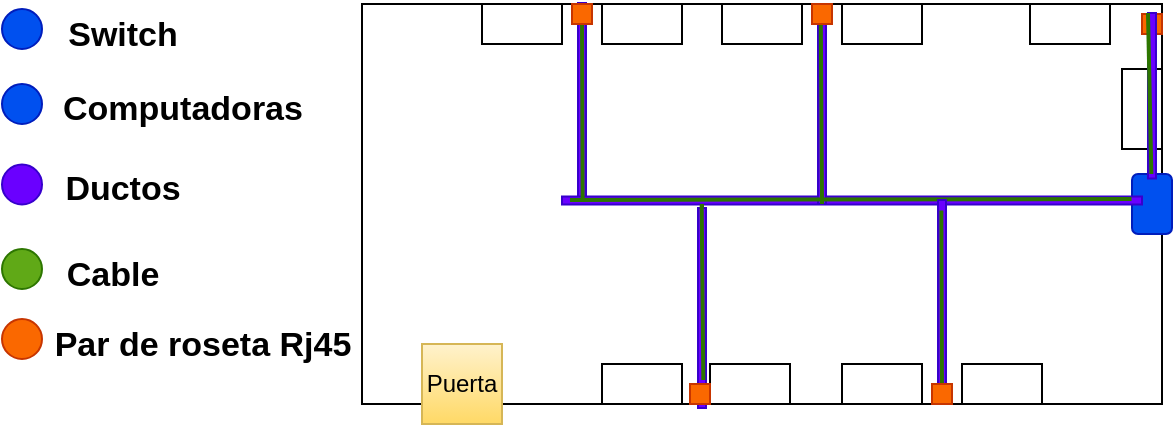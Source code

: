 <mxfile version="28.0.7">
  <diagram name="Página-1" id="Dvw4ss-QtFs_YevuT05K">
    <mxGraphModel dx="2852" dy="1514" grid="1" gridSize="10" guides="1" tooltips="1" connect="1" arrows="1" fold="1" page="1" pageScale="1" pageWidth="827" pageHeight="1169" math="0" shadow="0">
      <root>
        <mxCell id="0" />
        <mxCell id="1" parent="0" />
        <mxCell id="tUJTgO7Ua7eLVCsTyBn_-31" value="" style="rounded=0;whiteSpace=wrap;html=1;fillColor=none;" vertex="1" parent="1">
          <mxGeometry x="320" y="520" width="400" height="200" as="geometry" />
        </mxCell>
        <mxCell id="tUJTgO7Ua7eLVCsTyBn_-32" value="" style="rounded=0;whiteSpace=wrap;html=1;fillColor=light-dark(#FFFFFF,#FFFFFF);" vertex="1" parent="1">
          <mxGeometry x="440" y="700" width="40" height="20" as="geometry" />
        </mxCell>
        <mxCell id="tUJTgO7Ua7eLVCsTyBn_-33" value="" style="rounded=0;whiteSpace=wrap;html=1;fillColor=light-dark(#FFFFFF,#FFFFFF);" vertex="1" parent="1">
          <mxGeometry x="494" y="700" width="40" height="20" as="geometry" />
        </mxCell>
        <mxCell id="tUJTgO7Ua7eLVCsTyBn_-34" value="" style="rounded=0;whiteSpace=wrap;html=1;fillColor=light-dark(#FFFFFF,#FFFFFF);" vertex="1" parent="1">
          <mxGeometry x="560" y="700" width="40" height="20" as="geometry" />
        </mxCell>
        <mxCell id="tUJTgO7Ua7eLVCsTyBn_-35" value="" style="rounded=0;whiteSpace=wrap;html=1;fillColor=light-dark(#FFFFFF,#FFFFFF);" vertex="1" parent="1">
          <mxGeometry x="620" y="700" width="40" height="20" as="geometry" />
        </mxCell>
        <mxCell id="tUJTgO7Ua7eLVCsTyBn_-36" value="" style="rounded=0;whiteSpace=wrap;html=1;fillColor=light-dark(#FFFFFF,#FFFFFF);rotation=-90;" vertex="1" parent="1">
          <mxGeometry x="690" y="562.5" width="40" height="20" as="geometry" />
        </mxCell>
        <mxCell id="tUJTgO7Ua7eLVCsTyBn_-37" value="" style="rounded=0;whiteSpace=wrap;html=1;fillColor=light-dark(#FFFFFF,#FFFFFF);" vertex="1" parent="1">
          <mxGeometry x="380" y="520" width="40" height="20" as="geometry" />
        </mxCell>
        <mxCell id="tUJTgO7Ua7eLVCsTyBn_-38" value="" style="rounded=0;whiteSpace=wrap;html=1;fillColor=light-dark(#FFFFFF,#FFFFFF);" vertex="1" parent="1">
          <mxGeometry x="440" y="520" width="40" height="20" as="geometry" />
        </mxCell>
        <mxCell id="tUJTgO7Ua7eLVCsTyBn_-39" value="" style="rounded=0;whiteSpace=wrap;html=1;fillColor=light-dark(#FFFFFF,#FFFFFF);" vertex="1" parent="1">
          <mxGeometry x="500" y="520" width="40" height="20" as="geometry" />
        </mxCell>
        <mxCell id="tUJTgO7Ua7eLVCsTyBn_-40" value="" style="rounded=0;whiteSpace=wrap;html=1;fillColor=light-dark(#FFFFFF,#FFFFFF);" vertex="1" parent="1">
          <mxGeometry x="560" y="520" width="40" height="20" as="geometry" />
        </mxCell>
        <mxCell id="tUJTgO7Ua7eLVCsTyBn_-41" value="" style="rounded=0;whiteSpace=wrap;html=1;fillColor=light-dark(#FFFFFF,#FFFFFF);" vertex="1" parent="1">
          <mxGeometry x="654" y="520" width="40" height="20" as="geometry" />
        </mxCell>
        <mxCell id="tUJTgO7Ua7eLVCsTyBn_-42" value="" style="rounded=1;whiteSpace=wrap;html=1;rotation=90;fillColor=#0050ef;fontColor=#ffffff;strokeColor=#001DBC;" vertex="1" parent="1">
          <mxGeometry x="700" y="610" width="30" height="20" as="geometry" />
        </mxCell>
        <mxCell id="tUJTgO7Ua7eLVCsTyBn_-43" style="edgeStyle=orthogonalEdgeStyle;rounded=0;orthogonalLoop=1;jettySize=auto;html=1;exitX=0.5;exitY=1;exitDx=0;exitDy=0;" edge="1" parent="1" source="tUJTgO7Ua7eLVCsTyBn_-41" target="tUJTgO7Ua7eLVCsTyBn_-41">
          <mxGeometry relative="1" as="geometry" />
        </mxCell>
        <mxCell id="tUJTgO7Ua7eLVCsTyBn_-45" value="" style="rounded=0;whiteSpace=wrap;html=1;fillColor=#6a00ff;fontColor=#ffffff;strokeColor=#3700CC;rotation=-90;" vertex="1" parent="1">
          <mxGeometry x="380" y="567.5" width="100" height="4" as="geometry" />
        </mxCell>
        <mxCell id="tUJTgO7Ua7eLVCsTyBn_-50" value="" style="ellipse;whiteSpace=wrap;html=1;aspect=fixed;fillColor=#0050ef;fontColor=#ffffff;strokeColor=#001DBC;" vertex="1" parent="1">
          <mxGeometry x="140" y="522.5" width="20" height="20" as="geometry" />
        </mxCell>
        <mxCell id="tUJTgO7Ua7eLVCsTyBn_-51" value="&lt;font style=&quot;font-size: 17px;&quot;&gt;Switch&lt;/font&gt;" style="text;strokeColor=none;fillColor=none;html=1;fontSize=24;fontStyle=1;verticalAlign=middle;align=center;" vertex="1" parent="1">
          <mxGeometry x="170" y="520" width="60" height="25" as="geometry" />
        </mxCell>
        <mxCell id="tUJTgO7Ua7eLVCsTyBn_-52" value="" style="ellipse;whiteSpace=wrap;html=1;aspect=fixed;fillColor=light-dark(#0050ef, #ffffff);fontColor=#ffffff;strokeColor=#001DBC;" vertex="1" parent="1">
          <mxGeometry x="140" y="560" width="20" height="20" as="geometry" />
        </mxCell>
        <mxCell id="tUJTgO7Ua7eLVCsTyBn_-53" value="&lt;span style=&quot;font-size: 17px;&quot;&gt;Computadoras&lt;/span&gt;" style="text;strokeColor=none;fillColor=none;html=1;fontSize=24;fontStyle=1;verticalAlign=middle;align=center;" vertex="1" parent="1">
          <mxGeometry x="200" y="557.5" width="60" height="25" as="geometry" />
        </mxCell>
        <mxCell id="tUJTgO7Ua7eLVCsTyBn_-54" value="" style="ellipse;whiteSpace=wrap;html=1;aspect=fixed;fillColor=#6a00ff;fontColor=#ffffff;strokeColor=#3700CC;" vertex="1" parent="1">
          <mxGeometry x="140" y="600.25" width="20" height="20" as="geometry" />
        </mxCell>
        <mxCell id="tUJTgO7Ua7eLVCsTyBn_-55" value="&lt;span style=&quot;font-size: 17px;&quot;&gt;Ductos&lt;/span&gt;" style="text;strokeColor=none;fillColor=none;html=1;fontSize=24;fontStyle=1;verticalAlign=middle;align=center;" vertex="1" parent="1">
          <mxGeometry x="170" y="597.75" width="60" height="25" as="geometry" />
        </mxCell>
        <mxCell id="tUJTgO7Ua7eLVCsTyBn_-56" value="" style="ellipse;whiteSpace=wrap;html=1;aspect=fixed;fillColor=#60a917;fontColor=#ffffff;strokeColor=#2D7600;" vertex="1" parent="1">
          <mxGeometry x="140" y="642.5" width="20" height="20" as="geometry" />
        </mxCell>
        <mxCell id="tUJTgO7Ua7eLVCsTyBn_-57" value="&lt;span style=&quot;font-size: 17px;&quot;&gt;Cable&lt;/span&gt;" style="text;strokeColor=none;fillColor=none;html=1;fontSize=24;fontStyle=1;verticalAlign=middle;align=center;" vertex="1" parent="1">
          <mxGeometry x="170" y="640" width="50" height="25" as="geometry" />
        </mxCell>
        <mxCell id="tUJTgO7Ua7eLVCsTyBn_-58" value="" style="endArrow=none;html=1;rounded=0;entryX=0;entryY=0.5;entryDx=0;entryDy=0;exitX=1;exitY=0.25;exitDx=0;exitDy=0;strokeColor=light-dark(#000000,#1DFF24);" edge="1" parent="1" target="tUJTgO7Ua7eLVCsTyBn_-44">
          <mxGeometry width="50" height="50" relative="1" as="geometry">
            <mxPoint x="690" y="618.75" as="sourcePoint" />
            <mxPoint x="370" y="619.75" as="targetPoint" />
          </mxGeometry>
        </mxCell>
        <mxCell id="tUJTgO7Ua7eLVCsTyBn_-44" value="" style="rounded=0;whiteSpace=wrap;html=1;fillColor=#6a00ff;fontColor=#ffffff;strokeColor=#3700CC;" vertex="1" parent="1">
          <mxGeometry x="420" y="616.25" width="290" height="4" as="geometry" />
        </mxCell>
        <mxCell id="tUJTgO7Ua7eLVCsTyBn_-59" value="" style="rounded=0;whiteSpace=wrap;html=1;fillColor=#6a00ff;fontColor=#ffffff;strokeColor=#3700CC;rotation=-90;" vertex="1" parent="1">
          <mxGeometry x="500" y="568" width="100" height="4" as="geometry" />
        </mxCell>
        <mxCell id="tUJTgO7Ua7eLVCsTyBn_-63" value="" style="endArrow=none;html=1;rounded=0;fillColor=#60a917;strokeColor=#2D7600;strokeWidth=2;entryX=0.417;entryY=1.012;entryDx=0;entryDy=0;entryPerimeter=0;" edge="1" parent="1" target="tUJTgO7Ua7eLVCsTyBn_-42">
          <mxGeometry width="50" height="50" relative="1" as="geometry">
            <mxPoint x="424" y="617.95" as="sourcePoint" />
            <mxPoint x="694" y="617.95" as="targetPoint" />
          </mxGeometry>
        </mxCell>
        <mxCell id="tUJTgO7Ua7eLVCsTyBn_-64" value="" style="endArrow=none;html=1;rounded=0;fillColor=#60a917;strokeColor=#2D7600;strokeWidth=2;exitX=0.017;exitY=0.636;exitDx=0;exitDy=0;exitPerimeter=0;" edge="1" parent="1" source="tUJTgO7Ua7eLVCsTyBn_-67">
          <mxGeometry width="50" height="50" relative="1" as="geometry">
            <mxPoint x="490.844" y="720" as="sourcePoint" />
            <mxPoint x="490" y="620" as="targetPoint" />
          </mxGeometry>
        </mxCell>
        <mxCell id="tUJTgO7Ua7eLVCsTyBn_-65" value="" style="endArrow=none;html=1;rounded=0;fillColor=#60a917;strokeColor=#2D7600;strokeWidth=2;" edge="1" parent="1">
          <mxGeometry width="50" height="50" relative="1" as="geometry">
            <mxPoint x="550" y="620" as="sourcePoint" />
            <mxPoint x="549.35" y="522.5" as="targetPoint" />
          </mxGeometry>
        </mxCell>
        <mxCell id="tUJTgO7Ua7eLVCsTyBn_-68" value="" style="endArrow=none;html=1;rounded=0;fillColor=#60a917;strokeColor=#2D7600;strokeWidth=2;exitX=0.017;exitY=0.636;exitDx=0;exitDy=0;exitPerimeter=0;" edge="1" parent="1" target="tUJTgO7Ua7eLVCsTyBn_-67">
          <mxGeometry width="50" height="50" relative="1" as="geometry">
            <mxPoint x="490.844" y="720" as="sourcePoint" />
            <mxPoint x="490" y="620" as="targetPoint" />
          </mxGeometry>
        </mxCell>
        <mxCell id="tUJTgO7Ua7eLVCsTyBn_-67" value="" style="rounded=0;whiteSpace=wrap;html=1;fillColor=#6a00ff;fontColor=#ffffff;strokeColor=#3700CC;rotation=-90;" vertex="1" parent="1">
          <mxGeometry x="440" y="670" width="100" height="4" as="geometry" />
        </mxCell>
        <mxCell id="tUJTgO7Ua7eLVCsTyBn_-69" value="" style="rounded=0;whiteSpace=wrap;html=1;fillColor=#6a00ff;fontColor=#ffffff;strokeColor=#3700CC;rotation=-90;" vertex="1" parent="1">
          <mxGeometry x="560" y="666" width="100" height="4" as="geometry" />
        </mxCell>
        <mxCell id="tUJTgO7Ua7eLVCsTyBn_-70" value="" style="endArrow=none;html=1;rounded=0;fillColor=#60a917;strokeColor=#2D7600;strokeWidth=2;" edge="1" parent="1" source="tUJTgO7Ua7eLVCsTyBn_-80">
          <mxGeometry width="50" height="50" relative="1" as="geometry">
            <mxPoint x="430.32" y="617.5" as="sourcePoint" />
            <mxPoint x="429.67" y="520" as="targetPoint" />
          </mxGeometry>
        </mxCell>
        <mxCell id="tUJTgO7Ua7eLVCsTyBn_-72" value="" style="endArrow=none;html=1;rounded=0;fillColor=#60a917;strokeColor=#2D7600;strokeWidth=2;" edge="1" parent="1" source="tUJTgO7Ua7eLVCsTyBn_-77">
          <mxGeometry width="50" height="50" relative="1" as="geometry">
            <mxPoint x="610.32" y="720.75" as="sourcePoint" />
            <mxPoint x="609.67" y="623.25" as="targetPoint" />
          </mxGeometry>
        </mxCell>
        <mxCell id="tUJTgO7Ua7eLVCsTyBn_-76" value="" style="rounded=0;whiteSpace=wrap;html=1;fillColor=#fa6800;fontColor=#000000;strokeColor=#C73500;" vertex="1" parent="1">
          <mxGeometry x="484" y="710" width="10" height="10" as="geometry" />
        </mxCell>
        <mxCell id="tUJTgO7Ua7eLVCsTyBn_-78" value="" style="endArrow=none;html=1;rounded=0;fillColor=#60a917;strokeColor=#2D7600;strokeWidth=2;" edge="1" parent="1" target="tUJTgO7Ua7eLVCsTyBn_-77">
          <mxGeometry width="50" height="50" relative="1" as="geometry">
            <mxPoint x="610.32" y="720.75" as="sourcePoint" />
            <mxPoint x="609.67" y="623.25" as="targetPoint" />
          </mxGeometry>
        </mxCell>
        <mxCell id="tUJTgO7Ua7eLVCsTyBn_-77" value="" style="rounded=0;whiteSpace=wrap;html=1;fillColor=#fa6800;fontColor=#000000;strokeColor=#C73500;" vertex="1" parent="1">
          <mxGeometry x="605" y="710" width="10" height="10" as="geometry" />
        </mxCell>
        <mxCell id="tUJTgO7Ua7eLVCsTyBn_-79" value="" style="endArrow=none;html=1;rounded=0;fillColor=#60a917;strokeColor=#2D7600;strokeWidth=2;exitX=0.667;exitY=-0.2;exitDx=0;exitDy=0;exitPerimeter=0;" edge="1" parent="1" source="tUJTgO7Ua7eLVCsTyBn_-76">
          <mxGeometry width="50" height="50" relative="1" as="geometry">
            <mxPoint x="490.16" y="707" as="sourcePoint" />
            <mxPoint x="489.83" y="620.25" as="targetPoint" />
          </mxGeometry>
        </mxCell>
        <mxCell id="tUJTgO7Ua7eLVCsTyBn_-81" value="" style="endArrow=none;html=1;rounded=0;fillColor=#60a917;strokeColor=#2D7600;strokeWidth=2;" edge="1" parent="1" target="tUJTgO7Ua7eLVCsTyBn_-80">
          <mxGeometry width="50" height="50" relative="1" as="geometry">
            <mxPoint x="430.32" y="617.5" as="sourcePoint" />
            <mxPoint x="429.67" y="520" as="targetPoint" />
          </mxGeometry>
        </mxCell>
        <mxCell id="tUJTgO7Ua7eLVCsTyBn_-80" value="" style="rounded=0;whiteSpace=wrap;html=1;fillColor=#fa6800;fontColor=#000000;strokeColor=#C73500;" vertex="1" parent="1">
          <mxGeometry x="425" y="520" width="10" height="10" as="geometry" />
        </mxCell>
        <mxCell id="tUJTgO7Ua7eLVCsTyBn_-82" value="" style="rounded=0;whiteSpace=wrap;html=1;fillColor=#fa6800;fontColor=#000000;strokeColor=#C73500;" vertex="1" parent="1">
          <mxGeometry x="545" y="520" width="10" height="10" as="geometry" />
        </mxCell>
        <mxCell id="tUJTgO7Ua7eLVCsTyBn_-83" value="" style="ellipse;whiteSpace=wrap;html=1;aspect=fixed;fillColor=#fa6800;fontColor=#000000;strokeColor=#C73500;" vertex="1" parent="1">
          <mxGeometry x="140" y="677.5" width="20" height="20" as="geometry" />
        </mxCell>
        <mxCell id="tUJTgO7Ua7eLVCsTyBn_-84" value="&lt;span style=&quot;font-size: 17px;&quot;&gt;Par de roseta Rj45&lt;/span&gt;" style="text;strokeColor=none;fillColor=none;html=1;fontSize=24;fontStyle=1;verticalAlign=middle;align=center;" vertex="1" parent="1">
          <mxGeometry x="210" y="675" width="60" height="25" as="geometry" />
        </mxCell>
        <mxCell id="tUJTgO7Ua7eLVCsTyBn_-85" value="" style="rounded=0;whiteSpace=wrap;html=1;fillColor=#fa6800;fontColor=#000000;strokeColor=#C73500;" vertex="1" parent="1">
          <mxGeometry x="710" y="525" width="10" height="10" as="geometry" />
        </mxCell>
        <mxCell id="tUJTgO7Ua7eLVCsTyBn_-86" value="" style="rounded=0;whiteSpace=wrap;html=1;fillColor=#6a00ff;fontColor=#ffffff;strokeColor=#3700CC;rotation=-90;" vertex="1" parent="1">
          <mxGeometry x="673.62" y="563.88" width="82.75" height="4" as="geometry" />
        </mxCell>
        <mxCell id="tUJTgO7Ua7eLVCsTyBn_-87" value="" style="endArrow=none;html=1;rounded=0;fillColor=#60a917;strokeColor=#2D7600;strokeWidth=2;exitX=1;exitY=0;exitDx=0;exitDy=0;" edge="1" parent="1" source="tUJTgO7Ua7eLVCsTyBn_-86" target="tUJTgO7Ua7eLVCsTyBn_-42">
          <mxGeometry width="50" height="50" relative="1" as="geometry">
            <mxPoint x="710" y="529.31" as="sourcePoint" />
            <mxPoint x="991" y="529.36" as="targetPoint" />
          </mxGeometry>
        </mxCell>
        <mxCell id="tUJTgO7Ua7eLVCsTyBn_-89" value="Puerta" style="whiteSpace=wrap;html=1;aspect=fixed;fillColor=#fff2cc;strokeColor=#d6b656;gradientColor=#ffd966;" vertex="1" parent="1">
          <mxGeometry x="350" y="690" width="40" height="40" as="geometry" />
        </mxCell>
      </root>
    </mxGraphModel>
  </diagram>
</mxfile>
